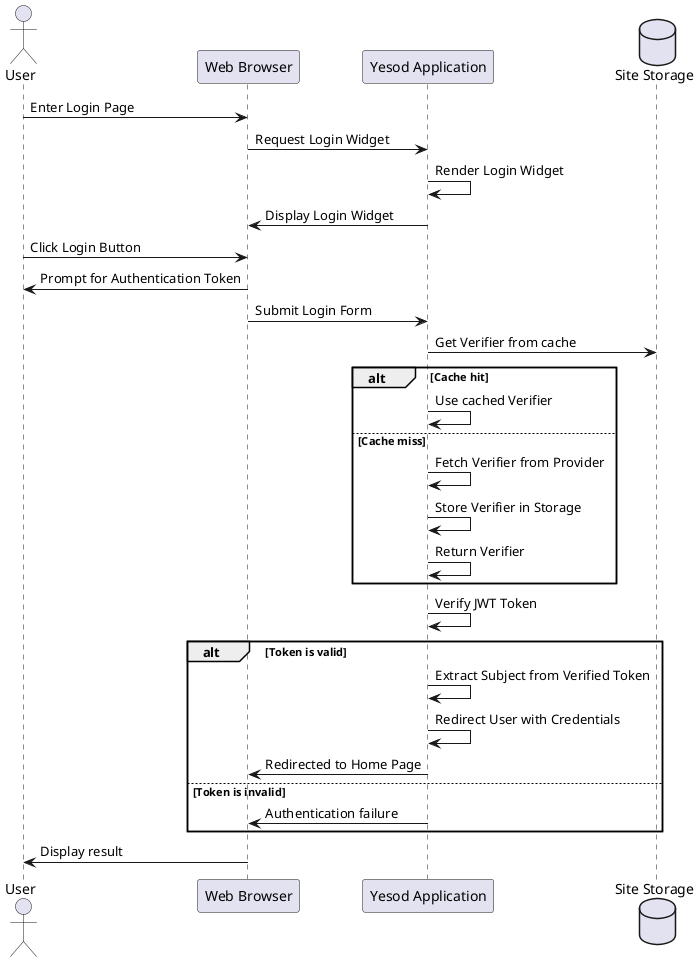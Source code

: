@startuml
actor User
participant "Web Browser" as Browser
participant "Yesod Application" as App
database "Site Storage" as Storage

User -> Browser: Enter Login Page
Browser -> App: Request Login Widget
App -> App: Render Login Widget
App -> Browser: Display Login Widget
User -> Browser: Click Login Button
Browser -> User: Prompt for Authentication Token
Browser -> App: Submit Login Form
App -> Storage: Get Verifier from cache
alt Cache hit
    App -> App: Use cached Verifier
else Cache miss
    App -> App: Fetch Verifier from Provider
    App -> App: Store Verifier in Storage
    App -> App: Return Verifier
end
App -> App: Verify JWT Token
alt Token is valid
    App -> App: Extract Subject from Verified Token
    App -> App: Redirect User with Credentials
    App -> Browser: Redirected to Home Page
else Token is invalid
    App -> Browser: Authentication failure
end
Browser -> User: Display result
@enduml
